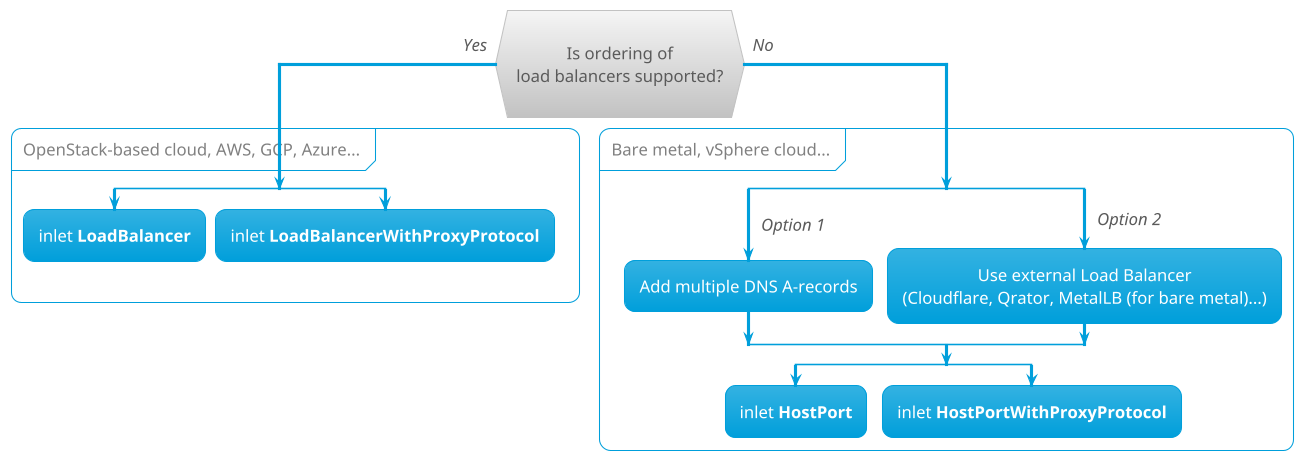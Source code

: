 @startuml

!theme bluegray
skinparam DefaultFontSize 16
skinparam handwritten false
skinparam ArrowFontStyle italic
skinparam DefaultTextAlignment center
skinparam PartitionFontColor grey
skinparam backgroundColor transparent

if (\nIs ordering of\nload balancers supported?\n) then (Yes)
partition OpenStack-based cloud, AWS, GCP, Azure... {
  split
    :inlet **LoadBalancer**;
     kill
  split again
    :inlet **LoadBalancerWithProxyProtocol**;
    kill
  end split
  }
else (No)
partition Bare metal, vSphere cloud... {
  split
    ->Option 1;
    :Add multiple DNS A-records;
  split again
    ->Option 2;
    :Use external Load Balancer
    (Cloudflare, Qrator, MetalLB (for bare metal)...);
  end split
  split
     :inlet **HostPort**;
     kill
  split again
    :inlet **HostPortWithProxyProtocol**;
    kill
  end split
  }
endif
@enduml
